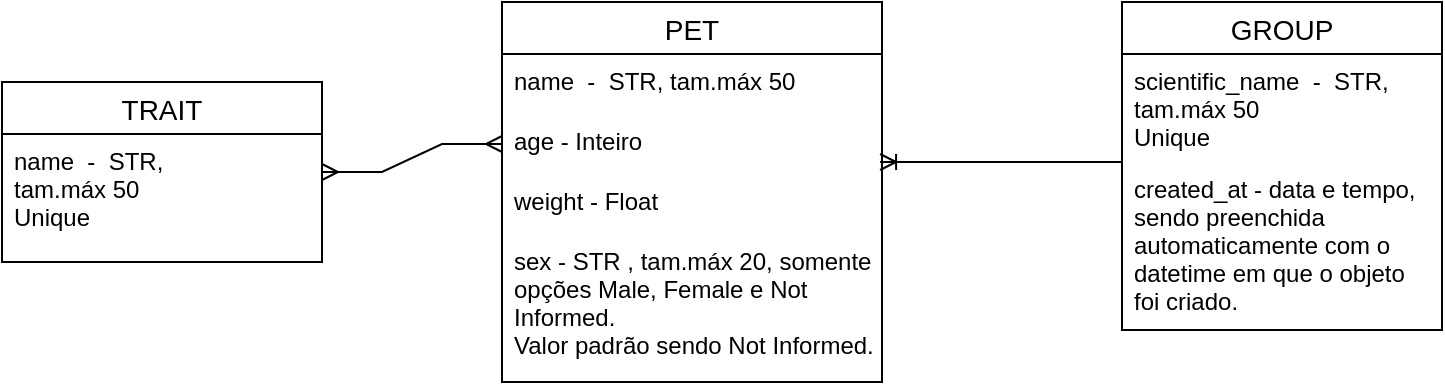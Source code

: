 <mxfile version="20.6.0" type="github"><diagram id="vEgrZdvRyB35jYGHevBF" name="Página-1"><mxGraphModel dx="2249" dy="761" grid="1" gridSize="10" guides="1" tooltips="1" connect="1" arrows="1" fold="1" page="1" pageScale="1" pageWidth="827" pageHeight="1169" math="0" shadow="0"><root><mxCell id="0"/><mxCell id="1" parent="0"/><mxCell id="J3GmoL7hJ9NPIH9l6tx8-43" value="PET" style="swimlane;fontStyle=0;childLayout=stackLayout;horizontal=1;startSize=26;horizontalStack=0;resizeParent=1;resizeParentMax=0;resizeLast=0;collapsible=1;marginBottom=0;align=center;fontSize=14;strokeColor=default;gradientColor=none;" vertex="1" parent="1"><mxGeometry x="200" y="40" width="190" height="190" as="geometry"/></mxCell><mxCell id="J3GmoL7hJ9NPIH9l6tx8-44" value="name  -  STR, tam.máx 50" style="text;strokeColor=none;fillColor=none;spacingLeft=4;spacingRight=4;overflow=hidden;rotatable=0;points=[[0,0.5],[1,0.5]];portConstraint=eastwest;fontSize=12;" vertex="1" parent="J3GmoL7hJ9NPIH9l6tx8-43"><mxGeometry y="26" width="190" height="30" as="geometry"/></mxCell><mxCell id="J3GmoL7hJ9NPIH9l6tx8-45" value="age - Inteiro" style="text;strokeColor=none;fillColor=none;spacingLeft=4;spacingRight=4;overflow=hidden;rotatable=0;points=[[0,0.5],[1,0.5]];portConstraint=eastwest;fontSize=12;" vertex="1" parent="J3GmoL7hJ9NPIH9l6tx8-43"><mxGeometry y="56" width="190" height="30" as="geometry"/></mxCell><mxCell id="J3GmoL7hJ9NPIH9l6tx8-56" value="weight - Float" style="text;strokeColor=none;fillColor=none;spacingLeft=4;spacingRight=4;overflow=hidden;rotatable=0;points=[[0,0.5],[1,0.5]];portConstraint=eastwest;fontSize=12;" vertex="1" parent="J3GmoL7hJ9NPIH9l6tx8-43"><mxGeometry y="86" width="190" height="30" as="geometry"/></mxCell><mxCell id="J3GmoL7hJ9NPIH9l6tx8-46" value="sex - STR , tam.máx 20, somente&#10;opções Male, Female e Not&#10;Informed.&#10;Valor padrão sendo Not Informed." style="text;strokeColor=none;fillColor=none;spacingLeft=4;spacingRight=4;overflow=hidden;rotatable=0;points=[[0,0.5],[1,0.5]];portConstraint=eastwest;fontSize=12;" vertex="1" parent="J3GmoL7hJ9NPIH9l6tx8-43"><mxGeometry y="116" width="190" height="74" as="geometry"/></mxCell><mxCell id="J3GmoL7hJ9NPIH9l6tx8-47" value="TRAIT" style="swimlane;fontStyle=0;childLayout=stackLayout;horizontal=1;startSize=26;horizontalStack=0;resizeParent=1;resizeParentMax=0;resizeLast=0;collapsible=1;marginBottom=0;align=center;fontSize=14;strokeColor=default;gradientColor=none;" vertex="1" parent="1"><mxGeometry x="-50" y="80" width="160" height="90" as="geometry"/></mxCell><mxCell id="J3GmoL7hJ9NPIH9l6tx8-48" value="name  -  STR,&#10;tam.máx 50&#10;Unique" style="text;strokeColor=none;fillColor=none;spacingLeft=4;spacingRight=4;overflow=hidden;rotatable=0;points=[[0,0.5],[1,0.5]];portConstraint=eastwest;fontSize=12;" vertex="1" parent="J3GmoL7hJ9NPIH9l6tx8-47"><mxGeometry y="26" width="160" height="64" as="geometry"/></mxCell><mxCell id="J3GmoL7hJ9NPIH9l6tx8-51" value="GROUP" style="swimlane;fontStyle=0;childLayout=stackLayout;horizontal=1;startSize=26;horizontalStack=0;resizeParent=1;resizeParentMax=0;resizeLast=0;collapsible=1;marginBottom=0;align=center;fontSize=14;" vertex="1" parent="1"><mxGeometry x="510" y="40" width="160" height="164" as="geometry"/></mxCell><mxCell id="J3GmoL7hJ9NPIH9l6tx8-52" value="scientific_name  -  STR, &#10;tam.máx 50&#10;Unique&#10;" style="text;strokeColor=none;fillColor=none;spacingLeft=4;spacingRight=4;overflow=hidden;rotatable=0;points=[[0,0.5],[1,0.5]];portConstraint=eastwest;fontSize=12;" vertex="1" parent="J3GmoL7hJ9NPIH9l6tx8-51"><mxGeometry y="26" width="160" height="54" as="geometry"/></mxCell><mxCell id="J3GmoL7hJ9NPIH9l6tx8-53" value="created_at - data e tempo, &#10;sendo preenchida &#10;automaticamente com o &#10;datetime em que o objeto &#10;foi criado." style="text;strokeColor=none;fillColor=none;spacingLeft=4;spacingRight=4;overflow=hidden;rotatable=0;points=[[0,0.5],[1,0.5]];portConstraint=eastwest;fontSize=12;" vertex="1" parent="J3GmoL7hJ9NPIH9l6tx8-51"><mxGeometry y="80" width="160" height="84" as="geometry"/></mxCell><mxCell id="J3GmoL7hJ9NPIH9l6tx8-57" value="" style="edgeStyle=entityRelationEdgeStyle;fontSize=12;html=1;endArrow=ERmany;startArrow=ERmany;rounded=0;exitX=0;exitY=0.5;exitDx=0;exitDy=0;" edge="1" parent="1" source="J3GmoL7hJ9NPIH9l6tx8-45" target="J3GmoL7hJ9NPIH9l6tx8-47"><mxGeometry width="100" height="100" relative="1" as="geometry"><mxPoint x="140" y="90" as="sourcePoint"/><mxPoint x="490" y="130" as="targetPoint"/></mxGeometry></mxCell><mxCell id="J3GmoL7hJ9NPIH9l6tx8-62" value="" style="edgeStyle=entityRelationEdgeStyle;fontSize=12;html=1;endArrow=ERoneToMany;rounded=0;entryX=0.995;entryY=0.8;entryDx=0;entryDy=0;entryPerimeter=0;" edge="1" parent="1" target="J3GmoL7hJ9NPIH9l6tx8-45"><mxGeometry width="100" height="100" relative="1" as="geometry"><mxPoint x="480" y="120" as="sourcePoint"/><mxPoint x="500" y="120" as="targetPoint"/></mxGeometry></mxCell></root></mxGraphModel></diagram></mxfile>